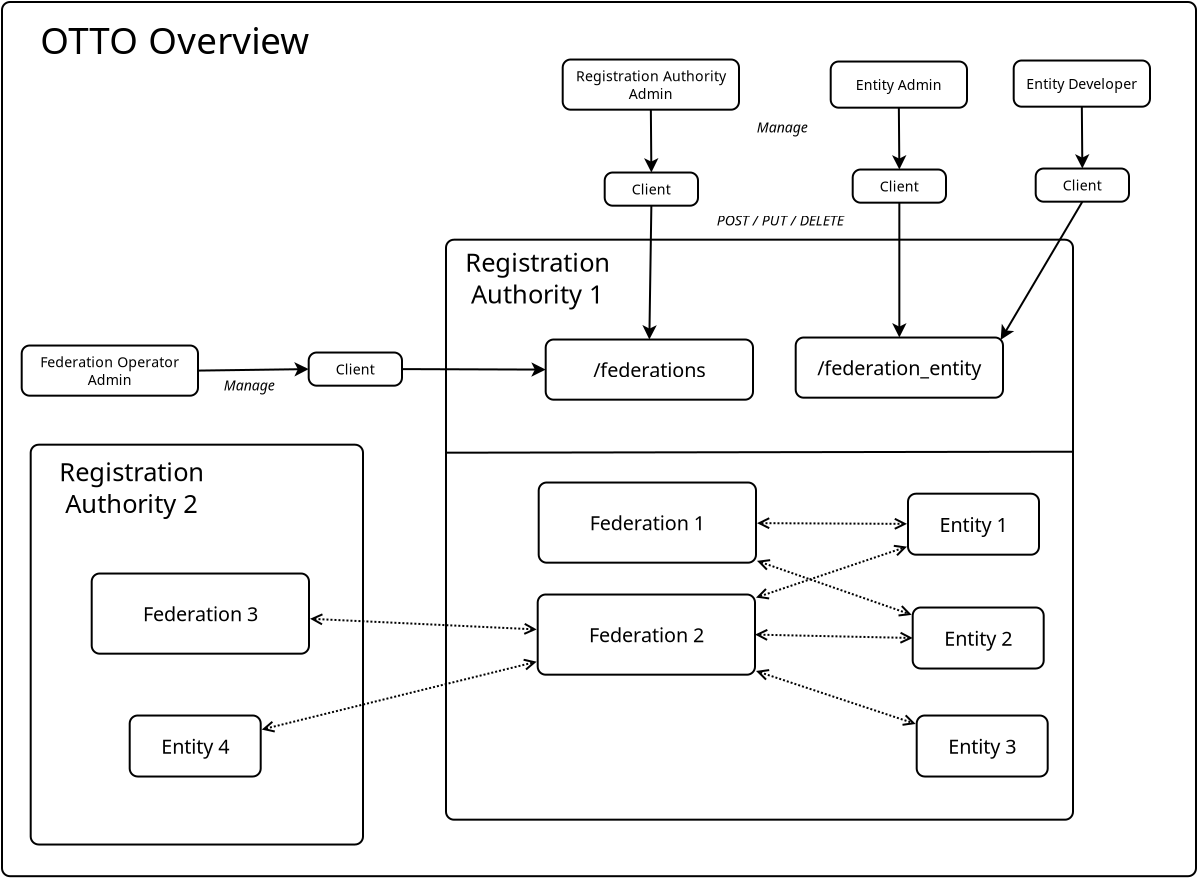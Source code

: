 <?xml version="1.0" encoding="UTF-8"?>
<dia:diagram xmlns:dia="http://www.lysator.liu.se/~alla/dia/">
  <dia:layer name="Background" visible="true" active="true">
    <dia:object type="Standard - Box" version="0" id="O0">
      <dia:attribute name="obj_pos">
        <dia:point val="1.75,-0.635"/>
      </dia:attribute>
      <dia:attribute name="obj_bb">
        <dia:rectangle val="1.7,-0.685;61.5,43.125"/>
      </dia:attribute>
      <dia:attribute name="elem_corner">
        <dia:point val="1.75,-0.635"/>
      </dia:attribute>
      <dia:attribute name="elem_width">
        <dia:real val="59.7"/>
      </dia:attribute>
      <dia:attribute name="elem_height">
        <dia:real val="43.71"/>
      </dia:attribute>
      <dia:attribute name="border_width">
        <dia:real val="0.1"/>
      </dia:attribute>
      <dia:attribute name="show_background">
        <dia:boolean val="true"/>
      </dia:attribute>
      <dia:attribute name="corner_radius">
        <dia:real val="0.4"/>
      </dia:attribute>
    </dia:object>
    <dia:object type="Standard - Box" version="0" id="O1">
      <dia:attribute name="obj_pos">
        <dia:point val="23.95,11.25"/>
      </dia:attribute>
      <dia:attribute name="obj_bb">
        <dia:rectangle val="23.9,11.2;55.35,40.3"/>
      </dia:attribute>
      <dia:attribute name="elem_corner">
        <dia:point val="23.95,11.25"/>
      </dia:attribute>
      <dia:attribute name="elem_width">
        <dia:real val="31.35"/>
      </dia:attribute>
      <dia:attribute name="elem_height">
        <dia:real val="29.0"/>
      </dia:attribute>
      <dia:attribute name="border_width">
        <dia:real val="0.1"/>
      </dia:attribute>
      <dia:attribute name="show_background">
        <dia:boolean val="true"/>
      </dia:attribute>
      <dia:attribute name="corner_radius">
        <dia:real val="0.4"/>
      </dia:attribute>
    </dia:object>
    <dia:object type="Standard - Text" version="1" id="O2">
      <dia:attribute name="obj_pos">
        <dia:point val="28.525,13.15"/>
      </dia:attribute>
      <dia:attribute name="obj_bb">
        <dia:rectangle val="24.668,11.616;32.383,14.684"/>
      </dia:attribute>
      <dia:attribute name="text">
        <dia:composite type="text">
          <dia:attribute name="string">
            <dia:string>#Registration
Authority 1#</dia:string>
          </dia:attribute>
          <dia:attribute name="font">
            <dia:font family="sans" style="0" name="Helvetica"/>
          </dia:attribute>
          <dia:attribute name="height">
            <dia:real val="1.588"/>
          </dia:attribute>
          <dia:attribute name="pos">
            <dia:point val="28.525,12.796"/>
          </dia:attribute>
          <dia:attribute name="color">
            <dia:color val="#000000"/>
          </dia:attribute>
          <dia:attribute name="alignment">
            <dia:enum val="1"/>
          </dia:attribute>
        </dia:composite>
      </dia:attribute>
      <dia:attribute name="valign">
        <dia:enum val="2"/>
      </dia:attribute>
    </dia:object>
    <dia:object type="Standard - Box" version="0" id="O3">
      <dia:attribute name="obj_pos">
        <dia:point val="28.585,23.39"/>
      </dia:attribute>
      <dia:attribute name="obj_bb">
        <dia:rectangle val="28.535,23.34;39.5,27.45"/>
      </dia:attribute>
      <dia:attribute name="elem_corner">
        <dia:point val="28.585,23.39"/>
      </dia:attribute>
      <dia:attribute name="elem_width">
        <dia:real val="10.865"/>
      </dia:attribute>
      <dia:attribute name="elem_height">
        <dia:real val="4.01"/>
      </dia:attribute>
      <dia:attribute name="border_width">
        <dia:real val="0.1"/>
      </dia:attribute>
      <dia:attribute name="show_background">
        <dia:boolean val="true"/>
      </dia:attribute>
      <dia:attribute name="corner_radius">
        <dia:real val="0.4"/>
      </dia:attribute>
    </dia:object>
    <dia:object type="Standard - Text" version="1" id="O4">
      <dia:attribute name="obj_pos">
        <dia:point val="34.017,25.395"/>
      </dia:attribute>
      <dia:attribute name="obj_bb">
        <dia:rectangle val="30.89,24.82;37.145,25.97"/>
      </dia:attribute>
      <dia:attribute name="text">
        <dia:composite type="text">
          <dia:attribute name="string">
            <dia:string>#Federation 1#</dia:string>
          </dia:attribute>
          <dia:attribute name="font">
            <dia:font family="sans" style="0" name="Helvetica"/>
          </dia:attribute>
          <dia:attribute name="height">
            <dia:real val="1.235"/>
          </dia:attribute>
          <dia:attribute name="pos">
            <dia:point val="34.017,25.738"/>
          </dia:attribute>
          <dia:attribute name="color">
            <dia:color val="#000000"/>
          </dia:attribute>
          <dia:attribute name="alignment">
            <dia:enum val="1"/>
          </dia:attribute>
        </dia:composite>
      </dia:attribute>
      <dia:attribute name="valign">
        <dia:enum val="2"/>
      </dia:attribute>
      <dia:connections>
        <dia:connection handle="0" to="O3" connection="8"/>
      </dia:connections>
    </dia:object>
    <dia:object type="Standard - Box" version="0" id="O5">
      <dia:attribute name="obj_pos">
        <dia:point val="28.535,28.99"/>
      </dia:attribute>
      <dia:attribute name="obj_bb">
        <dia:rectangle val="28.485,28.94;39.45,33.05"/>
      </dia:attribute>
      <dia:attribute name="elem_corner">
        <dia:point val="28.535,28.99"/>
      </dia:attribute>
      <dia:attribute name="elem_width">
        <dia:real val="10.865"/>
      </dia:attribute>
      <dia:attribute name="elem_height">
        <dia:real val="4.01"/>
      </dia:attribute>
      <dia:attribute name="border_width">
        <dia:real val="0.1"/>
      </dia:attribute>
      <dia:attribute name="show_background">
        <dia:boolean val="true"/>
      </dia:attribute>
      <dia:attribute name="corner_radius">
        <dia:real val="0.4"/>
      </dia:attribute>
    </dia:object>
    <dia:object type="Standard - Text" version="1" id="O6">
      <dia:attribute name="obj_pos">
        <dia:point val="33.968,30.995"/>
      </dia:attribute>
      <dia:attribute name="obj_bb">
        <dia:rectangle val="30.84,30.42;37.095,31.57"/>
      </dia:attribute>
      <dia:attribute name="text">
        <dia:composite type="text">
          <dia:attribute name="string">
            <dia:string>#Federation 2#</dia:string>
          </dia:attribute>
          <dia:attribute name="font">
            <dia:font family="sans" style="0" name="Helvetica"/>
          </dia:attribute>
          <dia:attribute name="height">
            <dia:real val="1.235"/>
          </dia:attribute>
          <dia:attribute name="pos">
            <dia:point val="33.968,31.337"/>
          </dia:attribute>
          <dia:attribute name="color">
            <dia:color val="#000000"/>
          </dia:attribute>
          <dia:attribute name="alignment">
            <dia:enum val="1"/>
          </dia:attribute>
        </dia:composite>
      </dia:attribute>
      <dia:attribute name="valign">
        <dia:enum val="2"/>
      </dia:attribute>
      <dia:connections>
        <dia:connection handle="0" to="O5" connection="8"/>
      </dia:connections>
    </dia:object>
    <dia:object type="Standard - Line" version="0" id="O7">
      <dia:attribute name="obj_pos">
        <dia:point val="46.617,9.4"/>
      </dia:attribute>
      <dia:attribute name="obj_bb">
        <dia:rectangle val="46.256,9.35;46.979,16.252"/>
      </dia:attribute>
      <dia:attribute name="conn_endpoints">
        <dia:point val="46.617,9.4"/>
        <dia:point val="46.617,16.14"/>
      </dia:attribute>
      <dia:attribute name="numcp">
        <dia:int val="1"/>
      </dia:attribute>
      <dia:attribute name="end_arrow">
        <dia:enum val="22"/>
      </dia:attribute>
      <dia:attribute name="end_arrow_length">
        <dia:real val="0.5"/>
      </dia:attribute>
      <dia:attribute name="end_arrow_width">
        <dia:real val="0.5"/>
      </dia:attribute>
      <dia:connections>
        <dia:connection handle="0" to="O22" connection="6"/>
        <dia:connection handle="1" to="O9" connection="1"/>
      </dia:connections>
    </dia:object>
    <dia:object type="Standard - Line" version="0" id="O8">
      <dia:attribute name="obj_pos">
        <dia:point val="24,21.9"/>
      </dia:attribute>
      <dia:attribute name="obj_bb">
        <dia:rectangle val="23.95,21.8;55.35,21.95"/>
      </dia:attribute>
      <dia:attribute name="conn_endpoints">
        <dia:point val="24,21.9"/>
        <dia:point val="55.3,21.85"/>
      </dia:attribute>
      <dia:attribute name="numcp">
        <dia:int val="1"/>
      </dia:attribute>
    </dia:object>
    <dia:object type="Standard - Box" version="0" id="O9">
      <dia:attribute name="obj_pos">
        <dia:point val="41.435,16.14"/>
      </dia:attribute>
      <dia:attribute name="obj_bb">
        <dia:rectangle val="41.385,16.09;51.85,19.2"/>
      </dia:attribute>
      <dia:attribute name="elem_corner">
        <dia:point val="41.435,16.14"/>
      </dia:attribute>
      <dia:attribute name="elem_width">
        <dia:real val="10.365"/>
      </dia:attribute>
      <dia:attribute name="elem_height">
        <dia:real val="3.01"/>
      </dia:attribute>
      <dia:attribute name="border_width">
        <dia:real val="0.1"/>
      </dia:attribute>
      <dia:attribute name="show_background">
        <dia:boolean val="true"/>
      </dia:attribute>
      <dia:attribute name="corner_radius">
        <dia:real val="0.4"/>
      </dia:attribute>
    </dia:object>
    <dia:object type="Standard - Text" version="1" id="O10">
      <dia:attribute name="obj_pos">
        <dia:point val="46.617,17.645"/>
      </dia:attribute>
      <dia:attribute name="obj_bb">
        <dia:rectangle val="42.224,17.07;51.011,18.22"/>
      </dia:attribute>
      <dia:attribute name="text">
        <dia:composite type="text">
          <dia:attribute name="string">
            <dia:string>#/federation_entity#</dia:string>
          </dia:attribute>
          <dia:attribute name="font">
            <dia:font family="sans" style="0" name="Helvetica"/>
          </dia:attribute>
          <dia:attribute name="height">
            <dia:real val="1.235"/>
          </dia:attribute>
          <dia:attribute name="pos">
            <dia:point val="46.617,17.988"/>
          </dia:attribute>
          <dia:attribute name="color">
            <dia:color val="#000000"/>
          </dia:attribute>
          <dia:attribute name="alignment">
            <dia:enum val="1"/>
          </dia:attribute>
        </dia:composite>
      </dia:attribute>
      <dia:attribute name="valign">
        <dia:enum val="2"/>
      </dia:attribute>
      <dia:connections>
        <dia:connection handle="0" to="O9" connection="8"/>
      </dia:connections>
    </dia:object>
    <dia:object type="Standard - Box" version="0" id="O11">
      <dia:attribute name="obj_pos">
        <dia:point val="28.935,16.24"/>
      </dia:attribute>
      <dia:attribute name="obj_bb">
        <dia:rectangle val="28.885,16.19;39.35,19.3"/>
      </dia:attribute>
      <dia:attribute name="elem_corner">
        <dia:point val="28.935,16.24"/>
      </dia:attribute>
      <dia:attribute name="elem_width">
        <dia:real val="10.365"/>
      </dia:attribute>
      <dia:attribute name="elem_height">
        <dia:real val="3.01"/>
      </dia:attribute>
      <dia:attribute name="border_width">
        <dia:real val="0.1"/>
      </dia:attribute>
      <dia:attribute name="show_background">
        <dia:boolean val="true"/>
      </dia:attribute>
      <dia:attribute name="corner_radius">
        <dia:real val="0.4"/>
      </dia:attribute>
    </dia:object>
    <dia:object type="Standard - Text" version="1" id="O12">
      <dia:attribute name="obj_pos">
        <dia:point val="34.117,17.745"/>
      </dia:attribute>
      <dia:attribute name="obj_bb">
        <dia:rectangle val="31.148,17.17;37.087,18.32"/>
      </dia:attribute>
      <dia:attribute name="text">
        <dia:composite type="text">
          <dia:attribute name="string">
            <dia:string>#/federations#</dia:string>
          </dia:attribute>
          <dia:attribute name="font">
            <dia:font family="sans" style="0" name="Helvetica"/>
          </dia:attribute>
          <dia:attribute name="height">
            <dia:real val="1.235"/>
          </dia:attribute>
          <dia:attribute name="pos">
            <dia:point val="34.117,18.087"/>
          </dia:attribute>
          <dia:attribute name="color">
            <dia:color val="#000000"/>
          </dia:attribute>
          <dia:attribute name="alignment">
            <dia:enum val="1"/>
          </dia:attribute>
        </dia:composite>
      </dia:attribute>
      <dia:attribute name="valign">
        <dia:enum val="2"/>
      </dia:attribute>
      <dia:connections>
        <dia:connection handle="0" to="O11" connection="8"/>
      </dia:connections>
    </dia:object>
    <dia:object type="Standard - Box" version="0" id="O13">
      <dia:attribute name="obj_pos">
        <dia:point val="47.05,23.95"/>
      </dia:attribute>
      <dia:attribute name="obj_bb">
        <dia:rectangle val="47,23.9;53.65,27.05"/>
      </dia:attribute>
      <dia:attribute name="elem_corner">
        <dia:point val="47.05,23.95"/>
      </dia:attribute>
      <dia:attribute name="elem_width">
        <dia:real val="6.55"/>
      </dia:attribute>
      <dia:attribute name="elem_height">
        <dia:real val="3.05"/>
      </dia:attribute>
      <dia:attribute name="border_width">
        <dia:real val="0.1"/>
      </dia:attribute>
      <dia:attribute name="show_background">
        <dia:boolean val="true"/>
      </dia:attribute>
      <dia:attribute name="corner_radius">
        <dia:real val="0.4"/>
      </dia:attribute>
    </dia:object>
    <dia:object type="Standard - Text" version="1" id="O14">
      <dia:attribute name="obj_pos">
        <dia:point val="50.325,25.475"/>
      </dia:attribute>
      <dia:attribute name="obj_bb">
        <dia:rectangle val="48.411,24.9;52.239,26.05"/>
      </dia:attribute>
      <dia:attribute name="text">
        <dia:composite type="text">
          <dia:attribute name="string">
            <dia:string>#Entity 1#</dia:string>
          </dia:attribute>
          <dia:attribute name="font">
            <dia:font family="sans" style="0" name="Helvetica"/>
          </dia:attribute>
          <dia:attribute name="height">
            <dia:real val="1.235"/>
          </dia:attribute>
          <dia:attribute name="pos">
            <dia:point val="50.325,25.817"/>
          </dia:attribute>
          <dia:attribute name="color">
            <dia:color val="#000000"/>
          </dia:attribute>
          <dia:attribute name="alignment">
            <dia:enum val="1"/>
          </dia:attribute>
        </dia:composite>
      </dia:attribute>
      <dia:attribute name="valign">
        <dia:enum val="2"/>
      </dia:attribute>
      <dia:connections>
        <dia:connection handle="0" to="O13" connection="8"/>
      </dia:connections>
    </dia:object>
    <dia:object type="Standard - Line" version="0" id="O15">
      <dia:attribute name="obj_pos">
        <dia:point val="34.218,9.55"/>
      </dia:attribute>
      <dia:attribute name="obj_bb">
        <dia:rectangle val="33.765,9.499;34.488,16.352"/>
      </dia:attribute>
      <dia:attribute name="conn_endpoints">
        <dia:point val="34.218,9.55"/>
        <dia:point val="34.117,16.24"/>
      </dia:attribute>
      <dia:attribute name="numcp">
        <dia:int val="1"/>
      </dia:attribute>
      <dia:attribute name="end_arrow">
        <dia:enum val="22"/>
      </dia:attribute>
      <dia:attribute name="end_arrow_length">
        <dia:real val="0.5"/>
      </dia:attribute>
      <dia:attribute name="end_arrow_width">
        <dia:real val="0.5"/>
      </dia:attribute>
      <dia:connections>
        <dia:connection handle="0" to="O20" connection="6"/>
        <dia:connection handle="1" to="O11" connection="1"/>
      </dia:connections>
    </dia:object>
    <dia:object type="Standard - Text" version="1" id="O16">
      <dia:attribute name="obj_pos">
        <dia:point val="39.485,5.885"/>
      </dia:attribute>
      <dia:attribute name="obj_bb">
        <dia:rectangle val="39.485,5.23;42.288,6.053"/>
      </dia:attribute>
      <dia:attribute name="text">
        <dia:composite type="text">
          <dia:attribute name="string">
            <dia:string>#Manage#</dia:string>
          </dia:attribute>
          <dia:attribute name="font">
            <dia:font family="sans" style="4" name="Helvetica"/>
          </dia:attribute>
          <dia:attribute name="height">
            <dia:real val="0.882"/>
          </dia:attribute>
          <dia:attribute name="pos">
            <dia:point val="39.485,5.885"/>
          </dia:attribute>
          <dia:attribute name="color">
            <dia:color val="#000000"/>
          </dia:attribute>
          <dia:attribute name="alignment">
            <dia:enum val="0"/>
          </dia:attribute>
        </dia:composite>
      </dia:attribute>
      <dia:attribute name="valign">
        <dia:enum val="3"/>
      </dia:attribute>
    </dia:object>
    <dia:object type="Standard - Box" version="0" id="O17">
      <dia:attribute name="obj_pos">
        <dia:point val="43.185,2.34"/>
      </dia:attribute>
      <dia:attribute name="obj_bb">
        <dia:rectangle val="43.135,2.29;50.05,4.7"/>
      </dia:attribute>
      <dia:attribute name="elem_corner">
        <dia:point val="43.185,2.34"/>
      </dia:attribute>
      <dia:attribute name="elem_width">
        <dia:real val="6.815"/>
      </dia:attribute>
      <dia:attribute name="elem_height">
        <dia:real val="2.31"/>
      </dia:attribute>
      <dia:attribute name="border_width">
        <dia:real val="0.1"/>
      </dia:attribute>
      <dia:attribute name="show_background">
        <dia:boolean val="true"/>
      </dia:attribute>
      <dia:attribute name="corner_radius">
        <dia:real val="0.4"/>
      </dia:attribute>
    </dia:object>
    <dia:object type="Standard - Text" version="1" id="O18">
      <dia:attribute name="obj_pos">
        <dia:point val="46.593,3.495"/>
      </dia:attribute>
      <dia:attribute name="obj_bb">
        <dia:rectangle val="44.32,3.084;48.865,3.906"/>
      </dia:attribute>
      <dia:attribute name="text">
        <dia:composite type="text">
          <dia:attribute name="string">
            <dia:string>#Entity Admin#</dia:string>
          </dia:attribute>
          <dia:attribute name="font">
            <dia:font family="sans" style="0" name="Helvetica"/>
          </dia:attribute>
          <dia:attribute name="height">
            <dia:real val="0.882"/>
          </dia:attribute>
          <dia:attribute name="pos">
            <dia:point val="46.593,3.739"/>
          </dia:attribute>
          <dia:attribute name="color">
            <dia:color val="#000000"/>
          </dia:attribute>
          <dia:attribute name="alignment">
            <dia:enum val="1"/>
          </dia:attribute>
        </dia:composite>
      </dia:attribute>
      <dia:attribute name="valign">
        <dia:enum val="2"/>
      </dia:attribute>
      <dia:connections>
        <dia:connection handle="0" to="O17" connection="8"/>
      </dia:connections>
    </dia:object>
    <dia:object type="Standard - Line" version="0" id="O19">
      <dia:attribute name="obj_pos">
        <dia:point val="34.193,4.75"/>
      </dia:attribute>
      <dia:attribute name="obj_bb">
        <dia:rectangle val="33.851,4.7;34.574,8.002"/>
      </dia:attribute>
      <dia:attribute name="conn_endpoints">
        <dia:point val="34.193,4.75"/>
        <dia:point val="34.218,7.89"/>
      </dia:attribute>
      <dia:attribute name="numcp">
        <dia:int val="1"/>
      </dia:attribute>
      <dia:attribute name="end_arrow">
        <dia:enum val="22"/>
      </dia:attribute>
      <dia:attribute name="end_arrow_length">
        <dia:real val="0.5"/>
      </dia:attribute>
      <dia:attribute name="end_arrow_width">
        <dia:real val="0.5"/>
      </dia:attribute>
      <dia:connections>
        <dia:connection handle="0" to="O28" connection="6"/>
        <dia:connection handle="1" to="O20" connection="1"/>
      </dia:connections>
    </dia:object>
    <dia:group>
      <dia:object type="Standard - Box" version="0" id="O20">
        <dia:attribute name="obj_pos">
          <dia:point val="31.885,7.89"/>
        </dia:attribute>
        <dia:attribute name="obj_bb">
          <dia:rectangle val="31.835,7.84;36.6,9.6"/>
        </dia:attribute>
        <dia:attribute name="elem_corner">
          <dia:point val="31.885,7.89"/>
        </dia:attribute>
        <dia:attribute name="elem_width">
          <dia:real val="4.665"/>
        </dia:attribute>
        <dia:attribute name="elem_height">
          <dia:real val="1.66"/>
        </dia:attribute>
        <dia:attribute name="border_width">
          <dia:real val="0.1"/>
        </dia:attribute>
        <dia:attribute name="show_background">
          <dia:boolean val="true"/>
        </dia:attribute>
        <dia:attribute name="corner_radius">
          <dia:real val="0.4"/>
        </dia:attribute>
      </dia:object>
      <dia:object type="Standard - Text" version="1" id="O21">
        <dia:attribute name="obj_pos">
          <dia:point val="34.218,8.72"/>
        </dia:attribute>
        <dia:attribute name="obj_bb">
          <dia:rectangle val="33.196,8.309;35.239,9.131"/>
        </dia:attribute>
        <dia:attribute name="text">
          <dia:composite type="text">
            <dia:attribute name="string">
              <dia:string>#Client#</dia:string>
            </dia:attribute>
            <dia:attribute name="font">
              <dia:font family="sans" style="0" name="Helvetica"/>
            </dia:attribute>
            <dia:attribute name="height">
              <dia:real val="0.882"/>
            </dia:attribute>
            <dia:attribute name="pos">
              <dia:point val="34.218,8.964"/>
            </dia:attribute>
            <dia:attribute name="color">
              <dia:color val="#000000"/>
            </dia:attribute>
            <dia:attribute name="alignment">
              <dia:enum val="1"/>
            </dia:attribute>
          </dia:composite>
        </dia:attribute>
        <dia:attribute name="valign">
          <dia:enum val="2"/>
        </dia:attribute>
        <dia:connections>
          <dia:connection handle="0" to="O20" connection="8"/>
        </dia:connections>
      </dia:object>
    </dia:group>
    <dia:group>
      <dia:object type="Standard - Box" version="0" id="O22">
        <dia:attribute name="obj_pos">
          <dia:point val="44.285,7.74"/>
        </dia:attribute>
        <dia:attribute name="obj_bb">
          <dia:rectangle val="44.235,7.69;49,9.45"/>
        </dia:attribute>
        <dia:attribute name="elem_corner">
          <dia:point val="44.285,7.74"/>
        </dia:attribute>
        <dia:attribute name="elem_width">
          <dia:real val="4.665"/>
        </dia:attribute>
        <dia:attribute name="elem_height">
          <dia:real val="1.66"/>
        </dia:attribute>
        <dia:attribute name="border_width">
          <dia:real val="0.1"/>
        </dia:attribute>
        <dia:attribute name="show_background">
          <dia:boolean val="true"/>
        </dia:attribute>
        <dia:attribute name="corner_radius">
          <dia:real val="0.4"/>
        </dia:attribute>
      </dia:object>
      <dia:object type="Standard - Text" version="1" id="O23">
        <dia:attribute name="obj_pos">
          <dia:point val="46.617,8.57"/>
        </dia:attribute>
        <dia:attribute name="obj_bb">
          <dia:rectangle val="45.596,8.159;47.639,8.981"/>
        </dia:attribute>
        <dia:attribute name="text">
          <dia:composite type="text">
            <dia:attribute name="string">
              <dia:string>#Client#</dia:string>
            </dia:attribute>
            <dia:attribute name="font">
              <dia:font family="sans" style="0" name="Helvetica"/>
            </dia:attribute>
            <dia:attribute name="height">
              <dia:real val="0.882"/>
            </dia:attribute>
            <dia:attribute name="pos">
              <dia:point val="46.617,8.814"/>
            </dia:attribute>
            <dia:attribute name="color">
              <dia:color val="#000000"/>
            </dia:attribute>
            <dia:attribute name="alignment">
              <dia:enum val="1"/>
            </dia:attribute>
          </dia:composite>
        </dia:attribute>
        <dia:attribute name="valign">
          <dia:enum val="2"/>
        </dia:attribute>
        <dia:connections>
          <dia:connection handle="0" to="O22" connection="8"/>
        </dia:connections>
      </dia:object>
    </dia:group>
    <dia:object type="Standard - Line" version="0" id="O24">
      <dia:attribute name="obj_pos">
        <dia:point val="46.593,4.65"/>
      </dia:attribute>
      <dia:attribute name="obj_bb">
        <dia:rectangle val="46.251,4.6;46.974,7.852"/>
      </dia:attribute>
      <dia:attribute name="conn_endpoints">
        <dia:point val="46.593,4.65"/>
        <dia:point val="46.617,7.74"/>
      </dia:attribute>
      <dia:attribute name="numcp">
        <dia:int val="1"/>
      </dia:attribute>
      <dia:attribute name="end_arrow">
        <dia:enum val="22"/>
      </dia:attribute>
      <dia:attribute name="end_arrow_length">
        <dia:real val="0.5"/>
      </dia:attribute>
      <dia:attribute name="end_arrow_width">
        <dia:real val="0.5"/>
      </dia:attribute>
      <dia:connections>
        <dia:connection handle="0" to="O17" connection="6"/>
        <dia:connection handle="1" to="O22" connection="1"/>
      </dia:connections>
    </dia:object>
    <dia:object type="Standard - Box" version="0" id="O25">
      <dia:attribute name="obj_pos">
        <dia:point val="47.285,29.64"/>
      </dia:attribute>
      <dia:attribute name="obj_bb">
        <dia:rectangle val="47.235,29.59;53.885,32.74"/>
      </dia:attribute>
      <dia:attribute name="elem_corner">
        <dia:point val="47.285,29.64"/>
      </dia:attribute>
      <dia:attribute name="elem_width">
        <dia:real val="6.55"/>
      </dia:attribute>
      <dia:attribute name="elem_height">
        <dia:real val="3.05"/>
      </dia:attribute>
      <dia:attribute name="border_width">
        <dia:real val="0.1"/>
      </dia:attribute>
      <dia:attribute name="show_background">
        <dia:boolean val="true"/>
      </dia:attribute>
      <dia:attribute name="corner_radius">
        <dia:real val="0.4"/>
      </dia:attribute>
    </dia:object>
    <dia:object type="Standard - Text" version="1" id="O26">
      <dia:attribute name="obj_pos">
        <dia:point val="50.56,31.165"/>
      </dia:attribute>
      <dia:attribute name="obj_bb">
        <dia:rectangle val="48.646,30.59;52.474,31.74"/>
      </dia:attribute>
      <dia:attribute name="text">
        <dia:composite type="text">
          <dia:attribute name="string">
            <dia:string>#Entity 2#</dia:string>
          </dia:attribute>
          <dia:attribute name="font">
            <dia:font family="sans" style="0" name="Helvetica"/>
          </dia:attribute>
          <dia:attribute name="height">
            <dia:real val="1.235"/>
          </dia:attribute>
          <dia:attribute name="pos">
            <dia:point val="50.56,31.508"/>
          </dia:attribute>
          <dia:attribute name="color">
            <dia:color val="#000000"/>
          </dia:attribute>
          <dia:attribute name="alignment">
            <dia:enum val="1"/>
          </dia:attribute>
        </dia:composite>
      </dia:attribute>
      <dia:attribute name="valign">
        <dia:enum val="2"/>
      </dia:attribute>
      <dia:connections>
        <dia:connection handle="0" to="O25" connection="8"/>
      </dia:connections>
    </dia:object>
    <dia:object type="Standard - Text" version="1" id="O27">
      <dia:attribute name="obj_pos">
        <dia:point val="37.485,10.545"/>
      </dia:attribute>
      <dia:attribute name="obj_bb">
        <dia:rectangle val="37.485,9.89;44.788,10.713"/>
      </dia:attribute>
      <dia:attribute name="text">
        <dia:composite type="text">
          <dia:attribute name="string">
            <dia:string>#POST / PUT / DELETE#</dia:string>
          </dia:attribute>
          <dia:attribute name="font">
            <dia:font family="sans" style="4" name="Helvetica"/>
          </dia:attribute>
          <dia:attribute name="height">
            <dia:real val="0.882"/>
          </dia:attribute>
          <dia:attribute name="pos">
            <dia:point val="37.485,10.545"/>
          </dia:attribute>
          <dia:attribute name="color">
            <dia:color val="#000000"/>
          </dia:attribute>
          <dia:attribute name="alignment">
            <dia:enum val="0"/>
          </dia:attribute>
        </dia:composite>
      </dia:attribute>
      <dia:attribute name="valign">
        <dia:enum val="3"/>
      </dia:attribute>
    </dia:object>
    <dia:group>
      <dia:object type="Standard - Box" version="0" id="O28">
        <dia:attribute name="obj_pos">
          <dia:point val="29.785,2.24"/>
        </dia:attribute>
        <dia:attribute name="obj_bb">
          <dia:rectangle val="29.735,2.19;38.65,4.8"/>
        </dia:attribute>
        <dia:attribute name="elem_corner">
          <dia:point val="29.785,2.24"/>
        </dia:attribute>
        <dia:attribute name="elem_width">
          <dia:real val="8.815"/>
        </dia:attribute>
        <dia:attribute name="elem_height">
          <dia:real val="2.51"/>
        </dia:attribute>
        <dia:attribute name="border_width">
          <dia:real val="0.1"/>
        </dia:attribute>
        <dia:attribute name="show_background">
          <dia:boolean val="true"/>
        </dia:attribute>
        <dia:attribute name="corner_radius">
          <dia:real val="0.4"/>
        </dia:attribute>
      </dia:object>
      <dia:object type="Standard - Text" version="1" id="O29">
        <dia:attribute name="obj_pos">
          <dia:point val="34.193,3.495"/>
        </dia:attribute>
        <dia:attribute name="obj_bb">
          <dia:rectangle val="30.302,2.643;38.083,4.347"/>
        </dia:attribute>
        <dia:attribute name="text">
          <dia:composite type="text">
            <dia:attribute name="string">
              <dia:string>#Registration Authority
Admin#</dia:string>
            </dia:attribute>
            <dia:attribute name="font">
              <dia:font family="sans" style="0" name="Helvetica"/>
            </dia:attribute>
            <dia:attribute name="height">
              <dia:real val="0.882"/>
            </dia:attribute>
            <dia:attribute name="pos">
              <dia:point val="34.193,3.298"/>
            </dia:attribute>
            <dia:attribute name="color">
              <dia:color val="#000000"/>
            </dia:attribute>
            <dia:attribute name="alignment">
              <dia:enum val="1"/>
            </dia:attribute>
          </dia:composite>
        </dia:attribute>
        <dia:attribute name="valign">
          <dia:enum val="2"/>
        </dia:attribute>
        <dia:connections>
          <dia:connection handle="0" to="O28" connection="8"/>
        </dia:connections>
      </dia:object>
    </dia:group>
    <dia:object type="Standard - Line" version="0" id="O30">
      <dia:attribute name="obj_pos">
        <dia:point val="11.55,17.795"/>
      </dia:attribute>
      <dia:attribute name="obj_bb">
        <dia:rectangle val="11.499,17.366;17.197,18.09"/>
      </dia:attribute>
      <dia:attribute name="conn_endpoints">
        <dia:point val="11.55,17.795"/>
        <dia:point val="17.085,17.72"/>
      </dia:attribute>
      <dia:attribute name="numcp">
        <dia:int val="1"/>
      </dia:attribute>
      <dia:attribute name="end_arrow">
        <dia:enum val="22"/>
      </dia:attribute>
      <dia:attribute name="end_arrow_length">
        <dia:real val="0.5"/>
      </dia:attribute>
      <dia:attribute name="end_arrow_width">
        <dia:real val="0.5"/>
      </dia:attribute>
      <dia:connections>
        <dia:connection handle="0" to="O33" connection="4"/>
        <dia:connection handle="1" to="O31" connection="3"/>
      </dia:connections>
    </dia:object>
    <dia:group>
      <dia:object type="Standard - Box" version="0" id="O31">
        <dia:attribute name="obj_pos">
          <dia:point val="17.085,16.89"/>
        </dia:attribute>
        <dia:attribute name="obj_bb">
          <dia:rectangle val="17.035,16.84;21.8,18.6"/>
        </dia:attribute>
        <dia:attribute name="elem_corner">
          <dia:point val="17.085,16.89"/>
        </dia:attribute>
        <dia:attribute name="elem_width">
          <dia:real val="4.665"/>
        </dia:attribute>
        <dia:attribute name="elem_height">
          <dia:real val="1.66"/>
        </dia:attribute>
        <dia:attribute name="border_width">
          <dia:real val="0.1"/>
        </dia:attribute>
        <dia:attribute name="show_background">
          <dia:boolean val="true"/>
        </dia:attribute>
        <dia:attribute name="corner_radius">
          <dia:real val="0.4"/>
        </dia:attribute>
      </dia:object>
      <dia:object type="Standard - Text" version="1" id="O32">
        <dia:attribute name="obj_pos">
          <dia:point val="19.418,17.72"/>
        </dia:attribute>
        <dia:attribute name="obj_bb">
          <dia:rectangle val="18.396,17.309;20.439,18.131"/>
        </dia:attribute>
        <dia:attribute name="text">
          <dia:composite type="text">
            <dia:attribute name="string">
              <dia:string>#Client#</dia:string>
            </dia:attribute>
            <dia:attribute name="font">
              <dia:font family="sans" style="0" name="Helvetica"/>
            </dia:attribute>
            <dia:attribute name="height">
              <dia:real val="0.882"/>
            </dia:attribute>
            <dia:attribute name="pos">
              <dia:point val="19.418,17.964"/>
            </dia:attribute>
            <dia:attribute name="color">
              <dia:color val="#000000"/>
            </dia:attribute>
            <dia:attribute name="alignment">
              <dia:enum val="1"/>
            </dia:attribute>
          </dia:composite>
        </dia:attribute>
        <dia:attribute name="valign">
          <dia:enum val="2"/>
        </dia:attribute>
        <dia:connections>
          <dia:connection handle="0" to="O31" connection="8"/>
        </dia:connections>
      </dia:object>
    </dia:group>
    <dia:object type="Standard - Box" version="0" id="O33">
      <dia:attribute name="obj_pos">
        <dia:point val="2.735,16.54"/>
      </dia:attribute>
      <dia:attribute name="obj_bb">
        <dia:rectangle val="2.685,16.49;11.6,19.1"/>
      </dia:attribute>
      <dia:attribute name="elem_corner">
        <dia:point val="2.735,16.54"/>
      </dia:attribute>
      <dia:attribute name="elem_width">
        <dia:real val="8.815"/>
      </dia:attribute>
      <dia:attribute name="elem_height">
        <dia:real val="2.51"/>
      </dia:attribute>
      <dia:attribute name="border_width">
        <dia:real val="0.1"/>
      </dia:attribute>
      <dia:attribute name="show_background">
        <dia:boolean val="true"/>
      </dia:attribute>
      <dia:attribute name="corner_radius">
        <dia:real val="0.4"/>
      </dia:attribute>
    </dia:object>
    <dia:object type="Standard - Text" version="1" id="O34">
      <dia:attribute name="obj_pos">
        <dia:point val="7.143,17.795"/>
      </dia:attribute>
      <dia:attribute name="obj_bb">
        <dia:rectangle val="3.551,16.943;10.734,18.647"/>
      </dia:attribute>
      <dia:attribute name="text">
        <dia:composite type="text">
          <dia:attribute name="string">
            <dia:string>#Federation Operator
Admin#</dia:string>
          </dia:attribute>
          <dia:attribute name="font">
            <dia:font family="sans" style="0" name="Helvetica"/>
          </dia:attribute>
          <dia:attribute name="height">
            <dia:real val="0.882"/>
          </dia:attribute>
          <dia:attribute name="pos">
            <dia:point val="7.143,17.598"/>
          </dia:attribute>
          <dia:attribute name="color">
            <dia:color val="#000000"/>
          </dia:attribute>
          <dia:attribute name="alignment">
            <dia:enum val="1"/>
          </dia:attribute>
        </dia:composite>
      </dia:attribute>
      <dia:attribute name="valign">
        <dia:enum val="2"/>
      </dia:attribute>
      <dia:connections>
        <dia:connection handle="0" to="O33" connection="8"/>
      </dia:connections>
    </dia:object>
    <dia:object type="Standard - Line" version="0" id="O35">
      <dia:attribute name="obj_pos">
        <dia:point val="21.75,17.72"/>
      </dia:attribute>
      <dia:attribute name="obj_bb">
        <dia:rectangle val="21.7,17.381;29.047,18.105"/>
      </dia:attribute>
      <dia:attribute name="conn_endpoints">
        <dia:point val="21.75,17.72"/>
        <dia:point val="28.935,17.745"/>
      </dia:attribute>
      <dia:attribute name="numcp">
        <dia:int val="1"/>
      </dia:attribute>
      <dia:attribute name="end_arrow">
        <dia:enum val="22"/>
      </dia:attribute>
      <dia:attribute name="end_arrow_length">
        <dia:real val="0.5"/>
      </dia:attribute>
      <dia:attribute name="end_arrow_width">
        <dia:real val="0.5"/>
      </dia:attribute>
      <dia:connections>
        <dia:connection handle="0" to="O31" connection="4"/>
        <dia:connection handle="1" to="O11" connection="3"/>
      </dia:connections>
    </dia:object>
    <dia:object type="Standard - Text" version="1" id="O36">
      <dia:attribute name="obj_pos">
        <dia:point val="12.835,18.795"/>
      </dia:attribute>
      <dia:attribute name="obj_bb">
        <dia:rectangle val="12.835,18.14;15.637,18.962"/>
      </dia:attribute>
      <dia:attribute name="text">
        <dia:composite type="text">
          <dia:attribute name="string">
            <dia:string>#Manage#</dia:string>
          </dia:attribute>
          <dia:attribute name="font">
            <dia:font family="sans" style="4" name="Helvetica"/>
          </dia:attribute>
          <dia:attribute name="height">
            <dia:real val="0.882"/>
          </dia:attribute>
          <dia:attribute name="pos">
            <dia:point val="12.835,18.795"/>
          </dia:attribute>
          <dia:attribute name="color">
            <dia:color val="#000000"/>
          </dia:attribute>
          <dia:attribute name="alignment">
            <dia:enum val="0"/>
          </dia:attribute>
        </dia:composite>
      </dia:attribute>
      <dia:attribute name="valign">
        <dia:enum val="3"/>
      </dia:attribute>
    </dia:object>
    <dia:object type="Standard - Line" version="0" id="O37">
      <dia:attribute name="obj_pos">
        <dia:point val="39.5,25.422"/>
      </dia:attribute>
      <dia:attribute name="obj_bb">
        <dia:rectangle val="39.45,25.094;47.05,25.786"/>
      </dia:attribute>
      <dia:attribute name="conn_endpoints">
        <dia:point val="39.5,25.422"/>
        <dia:point val="47.0,25.459"/>
      </dia:attribute>
      <dia:attribute name="numcp">
        <dia:int val="1"/>
      </dia:attribute>
      <dia:attribute name="line_style">
        <dia:enum val="4"/>
      </dia:attribute>
      <dia:attribute name="start_arrow">
        <dia:enum val="1"/>
      </dia:attribute>
      <dia:attribute name="start_arrow_length">
        <dia:real val="0.5"/>
      </dia:attribute>
      <dia:attribute name="start_arrow_width">
        <dia:real val="0.5"/>
      </dia:attribute>
      <dia:attribute name="end_arrow">
        <dia:enum val="1"/>
      </dia:attribute>
      <dia:attribute name="end_arrow_length">
        <dia:real val="0.5"/>
      </dia:attribute>
      <dia:attribute name="end_arrow_width">
        <dia:real val="0.5"/>
      </dia:attribute>
      <dia:connections>
        <dia:connection handle="0" to="O3" connection="8"/>
        <dia:connection handle="1" to="O13" connection="8"/>
      </dia:connections>
    </dia:object>
    <dia:object type="Standard - Line" version="0" id="O38">
      <dia:attribute name="obj_pos">
        <dia:point val="39.4,30.995"/>
      </dia:attribute>
      <dia:attribute name="obj_bb">
        <dia:rectangle val="39.349,30.678;47.336,31.482"/>
      </dia:attribute>
      <dia:attribute name="conn_endpoints">
        <dia:point val="39.4,30.995"/>
        <dia:point val="47.285,31.165"/>
      </dia:attribute>
      <dia:attribute name="numcp">
        <dia:int val="1"/>
      </dia:attribute>
      <dia:attribute name="line_style">
        <dia:enum val="4"/>
      </dia:attribute>
      <dia:attribute name="start_arrow">
        <dia:enum val="1"/>
      </dia:attribute>
      <dia:attribute name="start_arrow_length">
        <dia:real val="0.5"/>
      </dia:attribute>
      <dia:attribute name="start_arrow_width">
        <dia:real val="0.5"/>
      </dia:attribute>
      <dia:attribute name="end_arrow">
        <dia:enum val="1"/>
      </dia:attribute>
      <dia:attribute name="end_arrow_length">
        <dia:real val="0.5"/>
      </dia:attribute>
      <dia:attribute name="end_arrow_width">
        <dia:real val="0.5"/>
      </dia:attribute>
      <dia:connections>
        <dia:connection handle="0" to="O5" connection="4"/>
        <dia:connection handle="1" to="O25" connection="3"/>
      </dia:connections>
    </dia:object>
    <dia:object type="Standard - Line" version="0" id="O39">
      <dia:attribute name="obj_pos">
        <dia:point val="39.499,27.307"/>
      </dia:attribute>
      <dia:attribute name="obj_bb">
        <dia:rectangle val="39.435,27.209;47.299,30.104"/>
      </dia:attribute>
      <dia:attribute name="conn_endpoints">
        <dia:point val="39.499,27.307"/>
        <dia:point val="47.235,30.005"/>
      </dia:attribute>
      <dia:attribute name="numcp">
        <dia:int val="1"/>
      </dia:attribute>
      <dia:attribute name="line_style">
        <dia:enum val="4"/>
      </dia:attribute>
      <dia:attribute name="start_arrow">
        <dia:enum val="1"/>
      </dia:attribute>
      <dia:attribute name="start_arrow_length">
        <dia:real val="0.5"/>
      </dia:attribute>
      <dia:attribute name="start_arrow_width">
        <dia:real val="0.5"/>
      </dia:attribute>
      <dia:attribute name="end_arrow">
        <dia:enum val="1"/>
      </dia:attribute>
      <dia:attribute name="end_arrow_length">
        <dia:real val="0.5"/>
      </dia:attribute>
      <dia:attribute name="end_arrow_width">
        <dia:real val="0.5"/>
      </dia:attribute>
      <dia:connections>
        <dia:connection handle="0" to="O3" connection="8"/>
        <dia:connection handle="1" to="O25" connection="8"/>
      </dia:connections>
    </dia:object>
    <dia:object type="Standard - Line" version="0" id="O40">
      <dia:attribute name="obj_pos">
        <dia:point val="39.449,29.145"/>
      </dia:attribute>
      <dia:attribute name="obj_bb">
        <dia:rectangle val="39.385,26.492;47.063,29.25"/>
      </dia:attribute>
      <dia:attribute name="conn_endpoints">
        <dia:point val="39.449,29.145"/>
        <dia:point val="47.0,26.597"/>
      </dia:attribute>
      <dia:attribute name="numcp">
        <dia:int val="1"/>
      </dia:attribute>
      <dia:attribute name="line_style">
        <dia:enum val="4"/>
      </dia:attribute>
      <dia:attribute name="start_arrow">
        <dia:enum val="1"/>
      </dia:attribute>
      <dia:attribute name="start_arrow_length">
        <dia:real val="0.5"/>
      </dia:attribute>
      <dia:attribute name="start_arrow_width">
        <dia:real val="0.5"/>
      </dia:attribute>
      <dia:attribute name="end_arrow">
        <dia:enum val="1"/>
      </dia:attribute>
      <dia:attribute name="end_arrow_length">
        <dia:real val="0.5"/>
      </dia:attribute>
      <dia:attribute name="end_arrow_width">
        <dia:real val="0.5"/>
      </dia:attribute>
      <dia:connections>
        <dia:connection handle="0" to="O5" connection="8"/>
        <dia:connection handle="1" to="O13" connection="8"/>
      </dia:connections>
    </dia:object>
    <dia:object type="Standard - Box" version="0" id="O41">
      <dia:attribute name="obj_pos">
        <dia:point val="47.485,35.04"/>
      </dia:attribute>
      <dia:attribute name="obj_bb">
        <dia:rectangle val="47.435,34.99;54.085,38.14"/>
      </dia:attribute>
      <dia:attribute name="elem_corner">
        <dia:point val="47.485,35.04"/>
      </dia:attribute>
      <dia:attribute name="elem_width">
        <dia:real val="6.55"/>
      </dia:attribute>
      <dia:attribute name="elem_height">
        <dia:real val="3.05"/>
      </dia:attribute>
      <dia:attribute name="border_width">
        <dia:real val="0.1"/>
      </dia:attribute>
      <dia:attribute name="show_background">
        <dia:boolean val="true"/>
      </dia:attribute>
      <dia:attribute name="corner_radius">
        <dia:real val="0.4"/>
      </dia:attribute>
    </dia:object>
    <dia:object type="Standard - Text" version="1" id="O42">
      <dia:attribute name="obj_pos">
        <dia:point val="50.76,36.565"/>
      </dia:attribute>
      <dia:attribute name="obj_bb">
        <dia:rectangle val="48.846,35.99;52.674,37.14"/>
      </dia:attribute>
      <dia:attribute name="text">
        <dia:composite type="text">
          <dia:attribute name="string">
            <dia:string>#Entity 3#</dia:string>
          </dia:attribute>
          <dia:attribute name="font">
            <dia:font family="sans" style="0" name="Helvetica"/>
          </dia:attribute>
          <dia:attribute name="height">
            <dia:real val="1.235"/>
          </dia:attribute>
          <dia:attribute name="pos">
            <dia:point val="50.76,36.907"/>
          </dia:attribute>
          <dia:attribute name="color">
            <dia:color val="#000000"/>
          </dia:attribute>
          <dia:attribute name="alignment">
            <dia:enum val="1"/>
          </dia:attribute>
        </dia:composite>
      </dia:attribute>
      <dia:attribute name="valign">
        <dia:enum val="2"/>
      </dia:attribute>
      <dia:connections>
        <dia:connection handle="0" to="O41" connection="8"/>
      </dia:connections>
    </dia:object>
    <dia:object type="Standard - Line" version="0" id="O43">
      <dia:attribute name="obj_pos">
        <dia:point val="39.45,32.813"/>
      </dia:attribute>
      <dia:attribute name="obj_bb">
        <dia:rectangle val="39.387,32.706;47.498,35.57"/>
      </dia:attribute>
      <dia:attribute name="conn_endpoints">
        <dia:point val="39.45,32.813"/>
        <dia:point val="47.435,35.462"/>
      </dia:attribute>
      <dia:attribute name="numcp">
        <dia:int val="1"/>
      </dia:attribute>
      <dia:attribute name="line_style">
        <dia:enum val="4"/>
      </dia:attribute>
      <dia:attribute name="start_arrow">
        <dia:enum val="1"/>
      </dia:attribute>
      <dia:attribute name="start_arrow_length">
        <dia:real val="0.5"/>
      </dia:attribute>
      <dia:attribute name="start_arrow_width">
        <dia:real val="0.5"/>
      </dia:attribute>
      <dia:attribute name="end_arrow">
        <dia:enum val="1"/>
      </dia:attribute>
      <dia:attribute name="end_arrow_length">
        <dia:real val="0.5"/>
      </dia:attribute>
      <dia:attribute name="end_arrow_width">
        <dia:real val="0.5"/>
      </dia:attribute>
      <dia:connections>
        <dia:connection handle="0" to="O5" connection="8"/>
        <dia:connection handle="1" to="O41" connection="8"/>
      </dia:connections>
    </dia:object>
    <dia:object type="Standard - Box" version="0" id="O44">
      <dia:attribute name="obj_pos">
        <dia:point val="52.335,2.29"/>
      </dia:attribute>
      <dia:attribute name="obj_bb">
        <dia:rectangle val="52.285,2.24;59.2,4.65"/>
      </dia:attribute>
      <dia:attribute name="elem_corner">
        <dia:point val="52.335,2.29"/>
      </dia:attribute>
      <dia:attribute name="elem_width">
        <dia:real val="6.815"/>
      </dia:attribute>
      <dia:attribute name="elem_height">
        <dia:real val="2.31"/>
      </dia:attribute>
      <dia:attribute name="border_width">
        <dia:real val="0.1"/>
      </dia:attribute>
      <dia:attribute name="show_background">
        <dia:boolean val="true"/>
      </dia:attribute>
      <dia:attribute name="corner_radius">
        <dia:real val="0.4"/>
      </dia:attribute>
    </dia:object>
    <dia:object type="Standard - Text" version="1" id="O45">
      <dia:attribute name="obj_pos">
        <dia:point val="55.742,3.445"/>
      </dia:attribute>
      <dia:attribute name="obj_bb">
        <dia:rectangle val="52.785,3.003;58.721,3.887"/>
      </dia:attribute>
      <dia:attribute name="text">
        <dia:composite type="text">
          <dia:attribute name="string">
            <dia:string>#Entity Developer#</dia:string>
          </dia:attribute>
          <dia:attribute name="font">
            <dia:font family="sans" style="0" name="Helvetica"/>
          </dia:attribute>
          <dia:attribute name="height">
            <dia:real val="0.882"/>
          </dia:attribute>
          <dia:attribute name="pos">
            <dia:point val="55.742,3.678"/>
          </dia:attribute>
          <dia:attribute name="color">
            <dia:color val="#000000"/>
          </dia:attribute>
          <dia:attribute name="alignment">
            <dia:enum val="1"/>
          </dia:attribute>
        </dia:composite>
      </dia:attribute>
      <dia:attribute name="valign">
        <dia:enum val="2"/>
      </dia:attribute>
      <dia:connections>
        <dia:connection handle="0" to="O44" connection="8"/>
      </dia:connections>
    </dia:object>
    <dia:group>
      <dia:object type="Standard - Box" version="0" id="O46">
        <dia:attribute name="obj_pos">
          <dia:point val="53.435,7.69"/>
        </dia:attribute>
        <dia:attribute name="obj_bb">
          <dia:rectangle val="53.385,7.64;58.15,9.4"/>
        </dia:attribute>
        <dia:attribute name="elem_corner">
          <dia:point val="53.435,7.69"/>
        </dia:attribute>
        <dia:attribute name="elem_width">
          <dia:real val="4.665"/>
        </dia:attribute>
        <dia:attribute name="elem_height">
          <dia:real val="1.66"/>
        </dia:attribute>
        <dia:attribute name="border_width">
          <dia:real val="0.1"/>
        </dia:attribute>
        <dia:attribute name="show_background">
          <dia:boolean val="true"/>
        </dia:attribute>
        <dia:attribute name="corner_radius">
          <dia:real val="0.4"/>
        </dia:attribute>
      </dia:object>
      <dia:object type="Standard - Text" version="1" id="O47">
        <dia:attribute name="obj_pos">
          <dia:point val="55.767,8.52"/>
        </dia:attribute>
        <dia:attribute name="obj_bb">
          <dia:rectangle val="54.746,8.109;56.789,8.931"/>
        </dia:attribute>
        <dia:attribute name="text">
          <dia:composite type="text">
            <dia:attribute name="string">
              <dia:string>#Client#</dia:string>
            </dia:attribute>
            <dia:attribute name="font">
              <dia:font family="sans" style="0" name="Helvetica"/>
            </dia:attribute>
            <dia:attribute name="height">
              <dia:real val="0.882"/>
            </dia:attribute>
            <dia:attribute name="pos">
              <dia:point val="55.767,8.764"/>
            </dia:attribute>
            <dia:attribute name="color">
              <dia:color val="#000000"/>
            </dia:attribute>
            <dia:attribute name="alignment">
              <dia:enum val="1"/>
            </dia:attribute>
          </dia:composite>
        </dia:attribute>
        <dia:attribute name="valign">
          <dia:enum val="2"/>
        </dia:attribute>
        <dia:connections>
          <dia:connection handle="0" to="O46" connection="8"/>
        </dia:connections>
      </dia:object>
    </dia:group>
    <dia:object type="Standard - Line" version="0" id="O48">
      <dia:attribute name="obj_pos">
        <dia:point val="55.742,4.6"/>
      </dia:attribute>
      <dia:attribute name="obj_bb">
        <dia:rectangle val="55.401,4.55;56.124,7.802"/>
      </dia:attribute>
      <dia:attribute name="conn_endpoints">
        <dia:point val="55.742,4.6"/>
        <dia:point val="55.767,7.69"/>
      </dia:attribute>
      <dia:attribute name="numcp">
        <dia:int val="1"/>
      </dia:attribute>
      <dia:attribute name="end_arrow">
        <dia:enum val="22"/>
      </dia:attribute>
      <dia:attribute name="end_arrow_length">
        <dia:real val="0.5"/>
      </dia:attribute>
      <dia:attribute name="end_arrow_width">
        <dia:real val="0.5"/>
      </dia:attribute>
      <dia:connections>
        <dia:connection handle="0" to="O44" connection="6"/>
        <dia:connection handle="1" to="O46" connection="1"/>
      </dia:connections>
    </dia:object>
    <dia:object type="Standard - Line" version="0" id="O49">
      <dia:attribute name="obj_pos">
        <dia:point val="55.767,9.35"/>
      </dia:attribute>
      <dia:attribute name="obj_bb">
        <dia:rectangle val="51.614,9.282;55.836,16.353"/>
      </dia:attribute>
      <dia:attribute name="conn_endpoints">
        <dia:point val="55.767,9.35"/>
        <dia:point val="51.683,16.257"/>
      </dia:attribute>
      <dia:attribute name="numcp">
        <dia:int val="1"/>
      </dia:attribute>
      <dia:attribute name="end_arrow">
        <dia:enum val="22"/>
      </dia:attribute>
      <dia:attribute name="end_arrow_length">
        <dia:real val="0.5"/>
      </dia:attribute>
      <dia:attribute name="end_arrow_width">
        <dia:real val="0.5"/>
      </dia:attribute>
      <dia:connections>
        <dia:connection handle="0" to="O46" connection="6"/>
        <dia:connection handle="1" to="O9" connection="2"/>
      </dia:connections>
    </dia:object>
    <dia:object type="Standard - Box" version="0" id="O50">
      <dia:attribute name="obj_pos">
        <dia:point val="3.185,21.5"/>
      </dia:attribute>
      <dia:attribute name="obj_bb">
        <dia:rectangle val="3.135,21.45;19.85,41.54"/>
      </dia:attribute>
      <dia:attribute name="elem_corner">
        <dia:point val="3.185,21.5"/>
      </dia:attribute>
      <dia:attribute name="elem_width">
        <dia:real val="16.615"/>
      </dia:attribute>
      <dia:attribute name="elem_height">
        <dia:real val="19.99"/>
      </dia:attribute>
      <dia:attribute name="border_width">
        <dia:real val="0.1"/>
      </dia:attribute>
      <dia:attribute name="show_background">
        <dia:boolean val="true"/>
      </dia:attribute>
      <dia:attribute name="corner_radius">
        <dia:real val="0.4"/>
      </dia:attribute>
    </dia:object>
    <dia:object type="Standard - Text" version="1" id="O51">
      <dia:attribute name="obj_pos">
        <dia:point val="8.242,23.624"/>
      </dia:attribute>
      <dia:attribute name="obj_bb">
        <dia:rectangle val="4.385,22.09;12.1,25.157"/>
      </dia:attribute>
      <dia:attribute name="text">
        <dia:composite type="text">
          <dia:attribute name="string">
            <dia:string>#Registration
Authority 2#</dia:string>
          </dia:attribute>
          <dia:attribute name="font">
            <dia:font family="sans" style="0" name="Helvetica"/>
          </dia:attribute>
          <dia:attribute name="height">
            <dia:real val="1.588"/>
          </dia:attribute>
          <dia:attribute name="pos">
            <dia:point val="8.242,23.27"/>
          </dia:attribute>
          <dia:attribute name="color">
            <dia:color val="#000000"/>
          </dia:attribute>
          <dia:attribute name="alignment">
            <dia:enum val="1"/>
          </dia:attribute>
        </dia:composite>
      </dia:attribute>
      <dia:attribute name="valign">
        <dia:enum val="2"/>
      </dia:attribute>
    </dia:object>
    <dia:object type="Standard - Box" version="0" id="O52">
      <dia:attribute name="obj_pos">
        <dia:point val="6.235,27.94"/>
      </dia:attribute>
      <dia:attribute name="obj_bb">
        <dia:rectangle val="6.185,27.89;17.15,32"/>
      </dia:attribute>
      <dia:attribute name="elem_corner">
        <dia:point val="6.235,27.94"/>
      </dia:attribute>
      <dia:attribute name="elem_width">
        <dia:real val="10.865"/>
      </dia:attribute>
      <dia:attribute name="elem_height">
        <dia:real val="4.01"/>
      </dia:attribute>
      <dia:attribute name="border_width">
        <dia:real val="0.1"/>
      </dia:attribute>
      <dia:attribute name="show_background">
        <dia:boolean val="true"/>
      </dia:attribute>
      <dia:attribute name="corner_radius">
        <dia:real val="0.4"/>
      </dia:attribute>
    </dia:object>
    <dia:object type="Standard - Text" version="1" id="O53">
      <dia:attribute name="obj_pos">
        <dia:point val="11.668,29.945"/>
      </dia:attribute>
      <dia:attribute name="obj_bb">
        <dia:rectangle val="8.54,29.327;14.824,30.563"/>
      </dia:attribute>
      <dia:attribute name="text">
        <dia:composite type="text">
          <dia:attribute name="string">
            <dia:string>#Federation 3#</dia:string>
          </dia:attribute>
          <dia:attribute name="font">
            <dia:font family="sans" style="0" name="Helvetica"/>
          </dia:attribute>
          <dia:attribute name="height">
            <dia:real val="1.235"/>
          </dia:attribute>
          <dia:attribute name="pos">
            <dia:point val="11.668,30.273"/>
          </dia:attribute>
          <dia:attribute name="color">
            <dia:color val="#000000"/>
          </dia:attribute>
          <dia:attribute name="alignment">
            <dia:enum val="1"/>
          </dia:attribute>
        </dia:composite>
      </dia:attribute>
      <dia:attribute name="valign">
        <dia:enum val="2"/>
      </dia:attribute>
      <dia:connections>
        <dia:connection handle="0" to="O52" connection="8"/>
      </dia:connections>
    </dia:object>
    <dia:object type="Standard - Box" version="0" id="O54">
      <dia:attribute name="obj_pos">
        <dia:point val="8.135,35.04"/>
      </dia:attribute>
      <dia:attribute name="obj_bb">
        <dia:rectangle val="8.085,34.99;14.735,38.14"/>
      </dia:attribute>
      <dia:attribute name="elem_corner">
        <dia:point val="8.135,35.04"/>
      </dia:attribute>
      <dia:attribute name="elem_width">
        <dia:real val="6.55"/>
      </dia:attribute>
      <dia:attribute name="elem_height">
        <dia:real val="3.05"/>
      </dia:attribute>
      <dia:attribute name="border_width">
        <dia:real val="0.1"/>
      </dia:attribute>
      <dia:attribute name="show_background">
        <dia:boolean val="true"/>
      </dia:attribute>
      <dia:attribute name="corner_radius">
        <dia:real val="0.4"/>
      </dia:attribute>
    </dia:object>
    <dia:object type="Standard - Text" version="1" id="O55">
      <dia:attribute name="obj_pos">
        <dia:point val="11.41,36.565"/>
      </dia:attribute>
      <dia:attribute name="obj_bb">
        <dia:rectangle val="9.496,35.947;13.352,37.183"/>
      </dia:attribute>
      <dia:attribute name="text">
        <dia:composite type="text">
          <dia:attribute name="string">
            <dia:string>#Entity 4#</dia:string>
          </dia:attribute>
          <dia:attribute name="font">
            <dia:font family="sans" style="0" name="Helvetica"/>
          </dia:attribute>
          <dia:attribute name="height">
            <dia:real val="1.235"/>
          </dia:attribute>
          <dia:attribute name="pos">
            <dia:point val="11.41,36.893"/>
          </dia:attribute>
          <dia:attribute name="color">
            <dia:color val="#000000"/>
          </dia:attribute>
          <dia:attribute name="alignment">
            <dia:enum val="1"/>
          </dia:attribute>
        </dia:composite>
      </dia:attribute>
      <dia:attribute name="valign">
        <dia:enum val="2"/>
      </dia:attribute>
      <dia:connections>
        <dia:connection handle="0" to="O54" connection="8"/>
      </dia:connections>
    </dia:object>
    <dia:object type="Standard - Line" version="0" id="O56">
      <dia:attribute name="obj_pos">
        <dia:point val="14.735,35.744"/>
      </dia:attribute>
      <dia:attribute name="obj_bb">
        <dia:rectangle val="14.675,32.186;28.545,35.907"/>
      </dia:attribute>
      <dia:attribute name="conn_endpoints">
        <dia:point val="14.735,35.744"/>
        <dia:point val="28.485,32.349"/>
      </dia:attribute>
      <dia:attribute name="numcp">
        <dia:int val="1"/>
      </dia:attribute>
      <dia:attribute name="line_style">
        <dia:enum val="4"/>
      </dia:attribute>
      <dia:attribute name="start_arrow">
        <dia:enum val="1"/>
      </dia:attribute>
      <dia:attribute name="start_arrow_length">
        <dia:real val="0.5"/>
      </dia:attribute>
      <dia:attribute name="start_arrow_width">
        <dia:real val="0.5"/>
      </dia:attribute>
      <dia:attribute name="end_arrow">
        <dia:enum val="1"/>
      </dia:attribute>
      <dia:attribute name="end_arrow_length">
        <dia:real val="0.5"/>
      </dia:attribute>
      <dia:attribute name="end_arrow_width">
        <dia:real val="0.5"/>
      </dia:attribute>
      <dia:connections>
        <dia:connection handle="0" to="O54" connection="8"/>
        <dia:connection handle="1" to="O5" connection="8"/>
      </dia:connections>
    </dia:object>
    <dia:object type="Standard - Line" version="0" id="O57">
      <dia:attribute name="obj_pos">
        <dia:point val="17.15,30.203"/>
      </dia:attribute>
      <dia:attribute name="obj_bb">
        <dia:rectangle val="17.098,29.904;28.537,31.036"/>
      </dia:attribute>
      <dia:attribute name="conn_endpoints">
        <dia:point val="17.15,30.203"/>
        <dia:point val="28.485,30.737"/>
      </dia:attribute>
      <dia:attribute name="numcp">
        <dia:int val="1"/>
      </dia:attribute>
      <dia:attribute name="line_style">
        <dia:enum val="4"/>
      </dia:attribute>
      <dia:attribute name="start_arrow">
        <dia:enum val="1"/>
      </dia:attribute>
      <dia:attribute name="start_arrow_length">
        <dia:real val="0.5"/>
      </dia:attribute>
      <dia:attribute name="start_arrow_width">
        <dia:real val="0.5"/>
      </dia:attribute>
      <dia:attribute name="end_arrow">
        <dia:enum val="1"/>
      </dia:attribute>
      <dia:attribute name="end_arrow_length">
        <dia:real val="0.5"/>
      </dia:attribute>
      <dia:attribute name="end_arrow_width">
        <dia:real val="0.5"/>
      </dia:attribute>
      <dia:connections>
        <dia:connection handle="0" to="O52" connection="8"/>
        <dia:connection handle="1" to="O5" connection="8"/>
      </dia:connections>
    </dia:object>
    <dia:object type="Standard - Text" version="1" id="O58">
      <dia:attribute name="obj_pos">
        <dia:point val="10.393,1.249"/>
      </dia:attribute>
      <dia:attribute name="obj_bb">
        <dia:rectangle val="3.216,0.181;17.569,2.316"/>
      </dia:attribute>
      <dia:attribute name="text">
        <dia:composite type="text">
          <dia:attribute name="string">
            <dia:string>#OTTO Overview#</dia:string>
          </dia:attribute>
          <dia:attribute name="font">
            <dia:font family="sans" style="0" name="Helvetica"/>
          </dia:attribute>
          <dia:attribute name="height">
            <dia:real val="2.293"/>
          </dia:attribute>
          <dia:attribute name="pos">
            <dia:point val="10.393,1.884"/>
          </dia:attribute>
          <dia:attribute name="color">
            <dia:color val="#000000"/>
          </dia:attribute>
          <dia:attribute name="alignment">
            <dia:enum val="1"/>
          </dia:attribute>
        </dia:composite>
      </dia:attribute>
      <dia:attribute name="valign">
        <dia:enum val="2"/>
      </dia:attribute>
    </dia:object>
  </dia:layer>
</dia:diagram>
